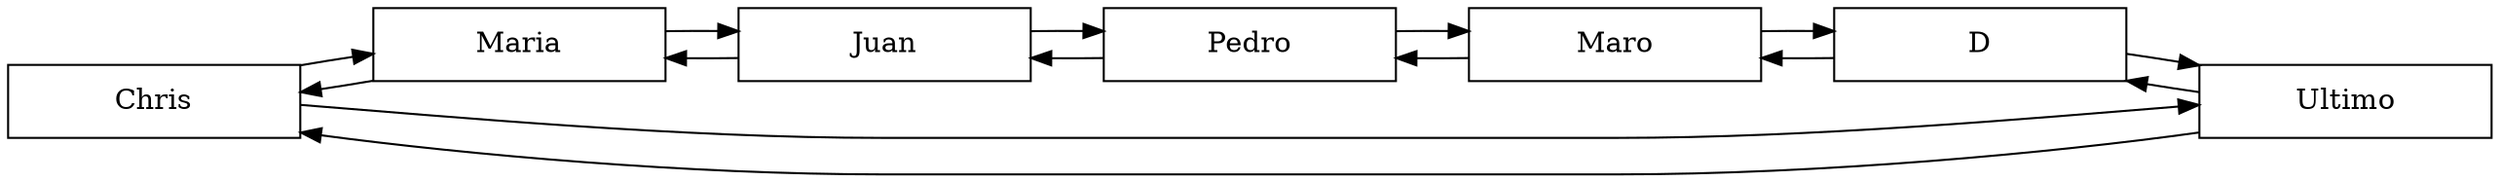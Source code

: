 digraph G{ 
rankdir=LR 
node[ shape = box] 
0[label = "Chris" width=2.0 ]; 
1[label = "Maria" width=2.0 ]; 
2[label = "Juan" width=2.0 ]; 
3[label = "Pedro" width=2.0 ]; 
4[label = "Maro" width=2.0 ]; 
5[label = "D" width=2.0 ]; 
6[label = "Ultimo" width=2.0 ]; 
0 -> 1[dir = back]; 
0 -> 1 
1 -> 2[dir = back]; 
1 -> 2 
2 -> 3[dir = back]; 
2 -> 3 
3 -> 4[dir = back]; 
3 -> 4 
4 -> 5[dir = back]; 
4 -> 5 
5 -> 6[dir = back]; 
5 -> 6 
0 -> 6[dir = back]; 
0 -> 6 
}